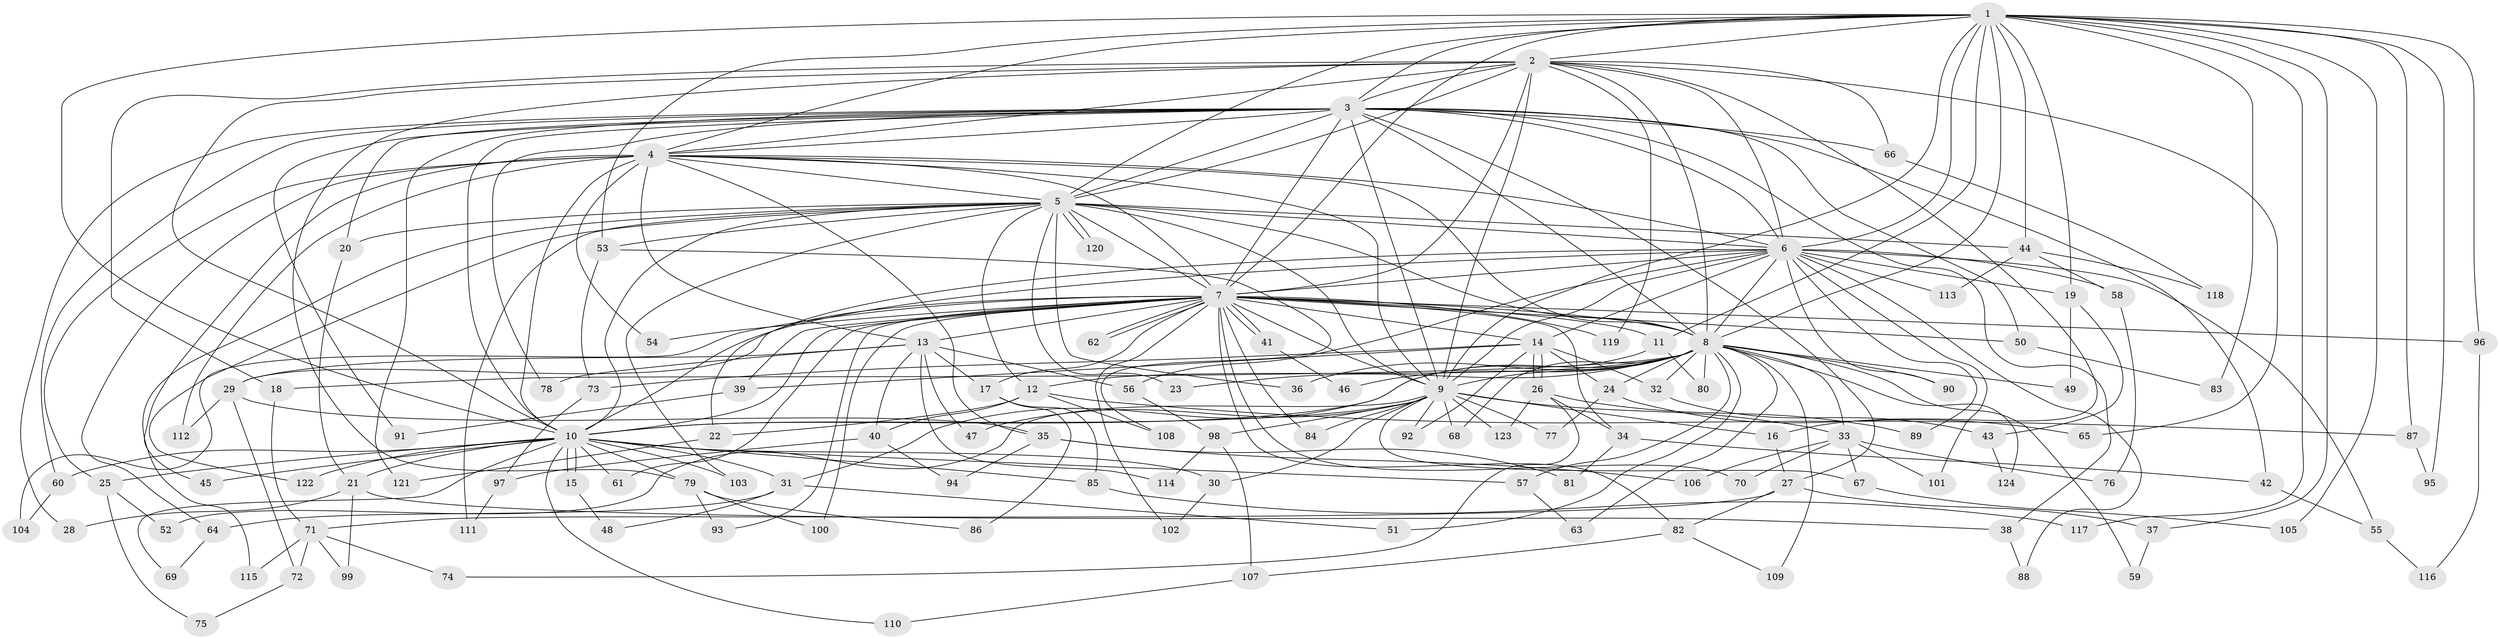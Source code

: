 // coarse degree distribution, {24: 0.05405405405405406, 12: 0.02702702702702703, 10: 0.02702702702702703, 15: 0.02702702702702703, 4: 0.05405405405405406, 5: 0.08108108108108109, 7: 0.02702702702702703, 6: 0.02702702702702703, 2: 0.3783783783783784, 3: 0.24324324324324326, 1: 0.05405405405405406}
// Generated by graph-tools (version 1.1) at 2025/17/03/04/25 18:17:50]
// undirected, 124 vertices, 273 edges
graph export_dot {
graph [start="1"]
  node [color=gray90,style=filled];
  1;
  2;
  3;
  4;
  5;
  6;
  7;
  8;
  9;
  10;
  11;
  12;
  13;
  14;
  15;
  16;
  17;
  18;
  19;
  20;
  21;
  22;
  23;
  24;
  25;
  26;
  27;
  28;
  29;
  30;
  31;
  32;
  33;
  34;
  35;
  36;
  37;
  38;
  39;
  40;
  41;
  42;
  43;
  44;
  45;
  46;
  47;
  48;
  49;
  50;
  51;
  52;
  53;
  54;
  55;
  56;
  57;
  58;
  59;
  60;
  61;
  62;
  63;
  64;
  65;
  66;
  67;
  68;
  69;
  70;
  71;
  72;
  73;
  74;
  75;
  76;
  77;
  78;
  79;
  80;
  81;
  82;
  83;
  84;
  85;
  86;
  87;
  88;
  89;
  90;
  91;
  92;
  93;
  94;
  95;
  96;
  97;
  98;
  99;
  100;
  101;
  102;
  103;
  104;
  105;
  106;
  107;
  108;
  109;
  110;
  111;
  112;
  113;
  114;
  115;
  116;
  117;
  118;
  119;
  120;
  121;
  122;
  123;
  124;
  1 -- 2;
  1 -- 3;
  1 -- 4;
  1 -- 5;
  1 -- 6;
  1 -- 7;
  1 -- 8;
  1 -- 9;
  1 -- 10;
  1 -- 11;
  1 -- 19;
  1 -- 37;
  1 -- 44;
  1 -- 53;
  1 -- 83;
  1 -- 87;
  1 -- 95;
  1 -- 96;
  1 -- 105;
  1 -- 117;
  2 -- 3;
  2 -- 4;
  2 -- 5;
  2 -- 6;
  2 -- 7;
  2 -- 8;
  2 -- 9;
  2 -- 10;
  2 -- 16;
  2 -- 18;
  2 -- 65;
  2 -- 66;
  2 -- 79;
  2 -- 119;
  3 -- 4;
  3 -- 5;
  3 -- 6;
  3 -- 7;
  3 -- 8;
  3 -- 9;
  3 -- 10;
  3 -- 20;
  3 -- 27;
  3 -- 28;
  3 -- 38;
  3 -- 42;
  3 -- 50;
  3 -- 60;
  3 -- 66;
  3 -- 78;
  3 -- 91;
  3 -- 121;
  4 -- 5;
  4 -- 6;
  4 -- 7;
  4 -- 8;
  4 -- 9;
  4 -- 10;
  4 -- 13;
  4 -- 25;
  4 -- 35;
  4 -- 45;
  4 -- 54;
  4 -- 64;
  4 -- 112;
  5 -- 6;
  5 -- 7;
  5 -- 8;
  5 -- 9;
  5 -- 10;
  5 -- 12;
  5 -- 20;
  5 -- 23;
  5 -- 36;
  5 -- 44;
  5 -- 53;
  5 -- 103;
  5 -- 111;
  5 -- 115;
  5 -- 120;
  5 -- 120;
  5 -- 122;
  6 -- 7;
  6 -- 8;
  6 -- 9;
  6 -- 10;
  6 -- 14;
  6 -- 19;
  6 -- 22;
  6 -- 55;
  6 -- 56;
  6 -- 58;
  6 -- 88;
  6 -- 89;
  6 -- 90;
  6 -- 101;
  6 -- 113;
  7 -- 8;
  7 -- 9;
  7 -- 10;
  7 -- 11;
  7 -- 13;
  7 -- 14;
  7 -- 17;
  7 -- 29;
  7 -- 34;
  7 -- 39;
  7 -- 41;
  7 -- 41;
  7 -- 50;
  7 -- 54;
  7 -- 61;
  7 -- 62;
  7 -- 62;
  7 -- 70;
  7 -- 82;
  7 -- 84;
  7 -- 93;
  7 -- 96;
  7 -- 100;
  7 -- 102;
  7 -- 104;
  7 -- 119;
  8 -- 9;
  8 -- 10;
  8 -- 12;
  8 -- 18;
  8 -- 23;
  8 -- 24;
  8 -- 32;
  8 -- 33;
  8 -- 36;
  8 -- 46;
  8 -- 49;
  8 -- 51;
  8 -- 57;
  8 -- 59;
  8 -- 63;
  8 -- 68;
  8 -- 80;
  8 -- 90;
  8 -- 109;
  8 -- 124;
  9 -- 10;
  9 -- 16;
  9 -- 30;
  9 -- 33;
  9 -- 47;
  9 -- 52;
  9 -- 67;
  9 -- 68;
  9 -- 77;
  9 -- 84;
  9 -- 92;
  9 -- 98;
  9 -- 123;
  10 -- 15;
  10 -- 15;
  10 -- 21;
  10 -- 25;
  10 -- 30;
  10 -- 31;
  10 -- 45;
  10 -- 57;
  10 -- 60;
  10 -- 61;
  10 -- 69;
  10 -- 79;
  10 -- 85;
  10 -- 103;
  10 -- 110;
  10 -- 122;
  11 -- 31;
  11 -- 80;
  12 -- 22;
  12 -- 40;
  12 -- 87;
  12 -- 108;
  13 -- 17;
  13 -- 29;
  13 -- 40;
  13 -- 47;
  13 -- 56;
  13 -- 78;
  13 -- 114;
  14 -- 24;
  14 -- 26;
  14 -- 26;
  14 -- 32;
  14 -- 39;
  14 -- 73;
  14 -- 92;
  15 -- 48;
  16 -- 27;
  17 -- 85;
  17 -- 86;
  18 -- 71;
  19 -- 43;
  19 -- 49;
  20 -- 21;
  21 -- 28;
  21 -- 38;
  21 -- 99;
  22 -- 121;
  24 -- 65;
  24 -- 77;
  25 -- 52;
  25 -- 75;
  26 -- 34;
  26 -- 74;
  26 -- 89;
  26 -- 123;
  27 -- 37;
  27 -- 71;
  27 -- 82;
  29 -- 35;
  29 -- 72;
  29 -- 112;
  30 -- 102;
  31 -- 48;
  31 -- 51;
  31 -- 64;
  32 -- 43;
  33 -- 67;
  33 -- 70;
  33 -- 76;
  33 -- 101;
  33 -- 106;
  34 -- 42;
  34 -- 81;
  35 -- 81;
  35 -- 94;
  35 -- 106;
  37 -- 59;
  38 -- 88;
  39 -- 91;
  40 -- 94;
  40 -- 97;
  41 -- 46;
  42 -- 55;
  43 -- 124;
  44 -- 58;
  44 -- 113;
  44 -- 118;
  50 -- 83;
  53 -- 73;
  53 -- 108;
  55 -- 116;
  56 -- 98;
  57 -- 63;
  58 -- 76;
  60 -- 104;
  64 -- 69;
  66 -- 118;
  67 -- 105;
  71 -- 72;
  71 -- 74;
  71 -- 99;
  71 -- 115;
  72 -- 75;
  73 -- 97;
  79 -- 86;
  79 -- 93;
  79 -- 100;
  82 -- 107;
  82 -- 109;
  85 -- 117;
  87 -- 95;
  96 -- 116;
  97 -- 111;
  98 -- 107;
  98 -- 114;
  107 -- 110;
}
